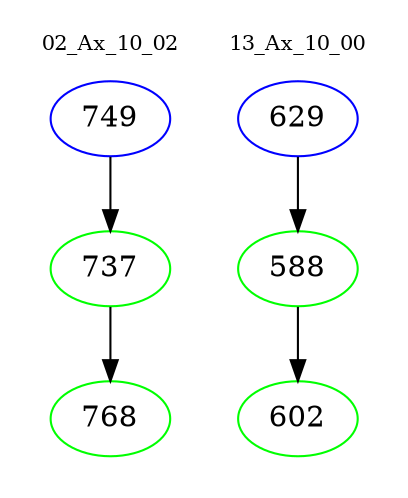 digraph{
subgraph cluster_0 {
color = white
label = "02_Ax_10_02";
fontsize=10;
T0_749 [label="749", color="blue"]
T0_749 -> T0_737 [color="black"]
T0_737 [label="737", color="green"]
T0_737 -> T0_768 [color="black"]
T0_768 [label="768", color="green"]
}
subgraph cluster_1 {
color = white
label = "13_Ax_10_00";
fontsize=10;
T1_629 [label="629", color="blue"]
T1_629 -> T1_588 [color="black"]
T1_588 [label="588", color="green"]
T1_588 -> T1_602 [color="black"]
T1_602 [label="602", color="green"]
}
}
